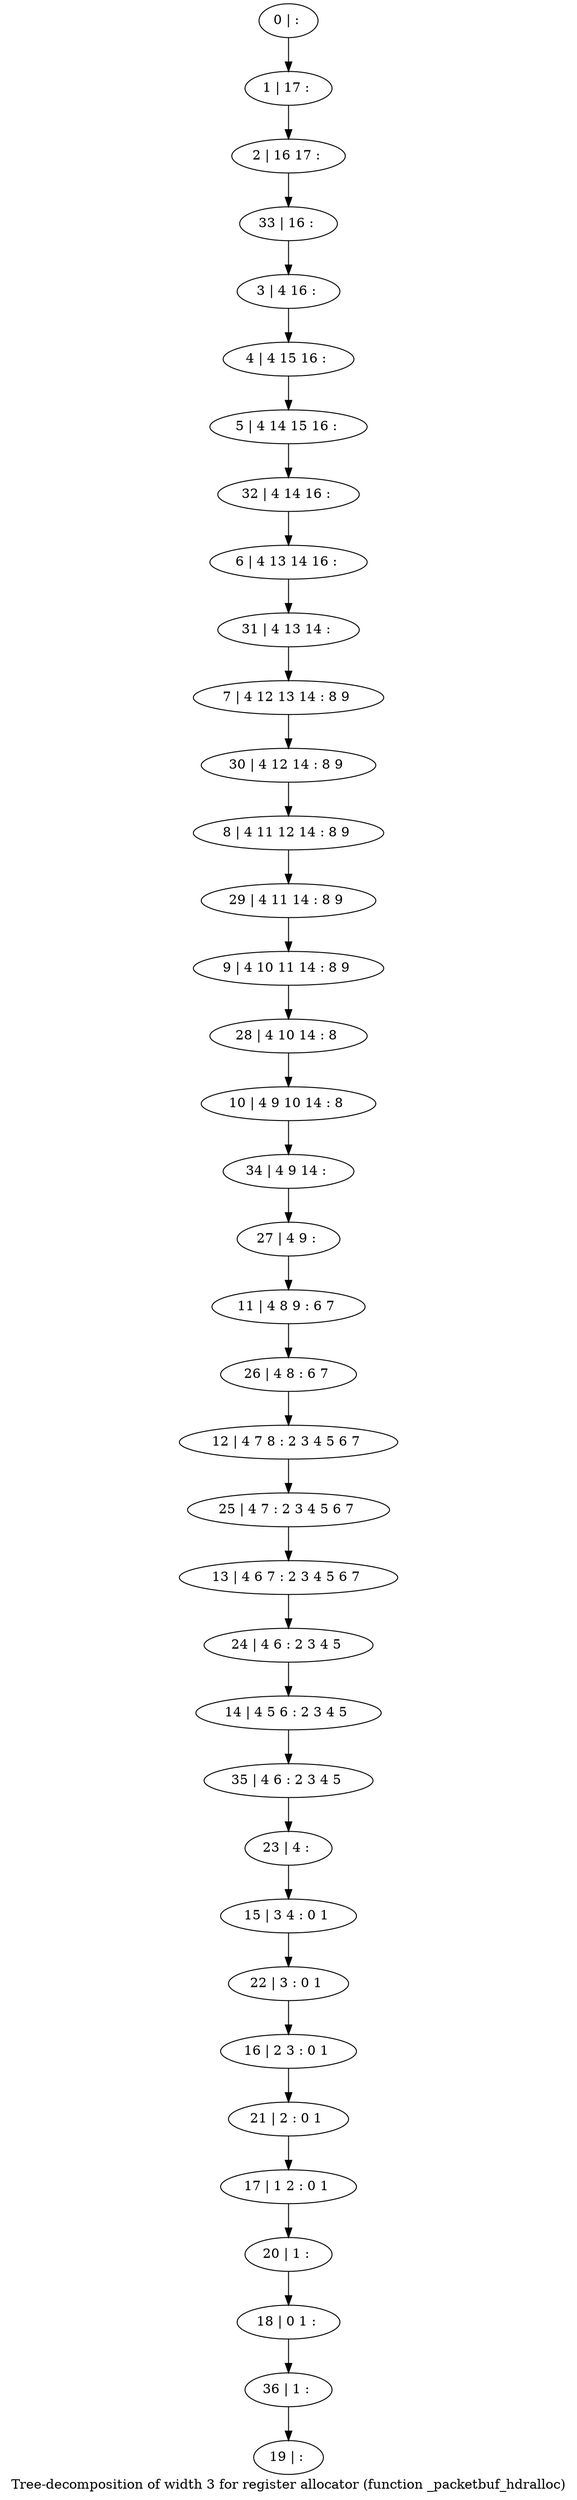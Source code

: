digraph G {
graph [label="Tree-decomposition of width 3 for register allocator (function _packetbuf_hdralloc)"]
0[label="0 | : "];
1[label="1 | 17 : "];
2[label="2 | 16 17 : "];
3[label="3 | 4 16 : "];
4[label="4 | 4 15 16 : "];
5[label="5 | 4 14 15 16 : "];
6[label="6 | 4 13 14 16 : "];
7[label="7 | 4 12 13 14 : 8 9 "];
8[label="8 | 4 11 12 14 : 8 9 "];
9[label="9 | 4 10 11 14 : 8 9 "];
10[label="10 | 4 9 10 14 : 8 "];
11[label="11 | 4 8 9 : 6 7 "];
12[label="12 | 4 7 8 : 2 3 4 5 6 7 "];
13[label="13 | 4 6 7 : 2 3 4 5 6 7 "];
14[label="14 | 4 5 6 : 2 3 4 5 "];
15[label="15 | 3 4 : 0 1 "];
16[label="16 | 2 3 : 0 1 "];
17[label="17 | 1 2 : 0 1 "];
18[label="18 | 0 1 : "];
19[label="19 | : "];
20[label="20 | 1 : "];
21[label="21 | 2 : 0 1 "];
22[label="22 | 3 : 0 1 "];
23[label="23 | 4 : "];
24[label="24 | 4 6 : 2 3 4 5 "];
25[label="25 | 4 7 : 2 3 4 5 6 7 "];
26[label="26 | 4 8 : 6 7 "];
27[label="27 | 4 9 : "];
28[label="28 | 4 10 14 : 8 "];
29[label="29 | 4 11 14 : 8 9 "];
30[label="30 | 4 12 14 : 8 9 "];
31[label="31 | 4 13 14 : "];
32[label="32 | 4 14 16 : "];
33[label="33 | 16 : "];
34[label="34 | 4 9 14 : "];
35[label="35 | 4 6 : 2 3 4 5 "];
36[label="36 | 1 : "];
0->1 ;
1->2 ;
3->4 ;
4->5 ;
20->18 ;
17->20 ;
21->17 ;
16->21 ;
22->16 ;
15->22 ;
23->15 ;
24->14 ;
13->24 ;
25->13 ;
12->25 ;
26->12 ;
11->26 ;
27->11 ;
28->10 ;
9->28 ;
29->9 ;
8->29 ;
30->8 ;
7->30 ;
31->7 ;
6->31 ;
32->6 ;
5->32 ;
33->3 ;
2->33 ;
34->27 ;
10->34 ;
35->23 ;
14->35 ;
36->19 ;
18->36 ;
}
